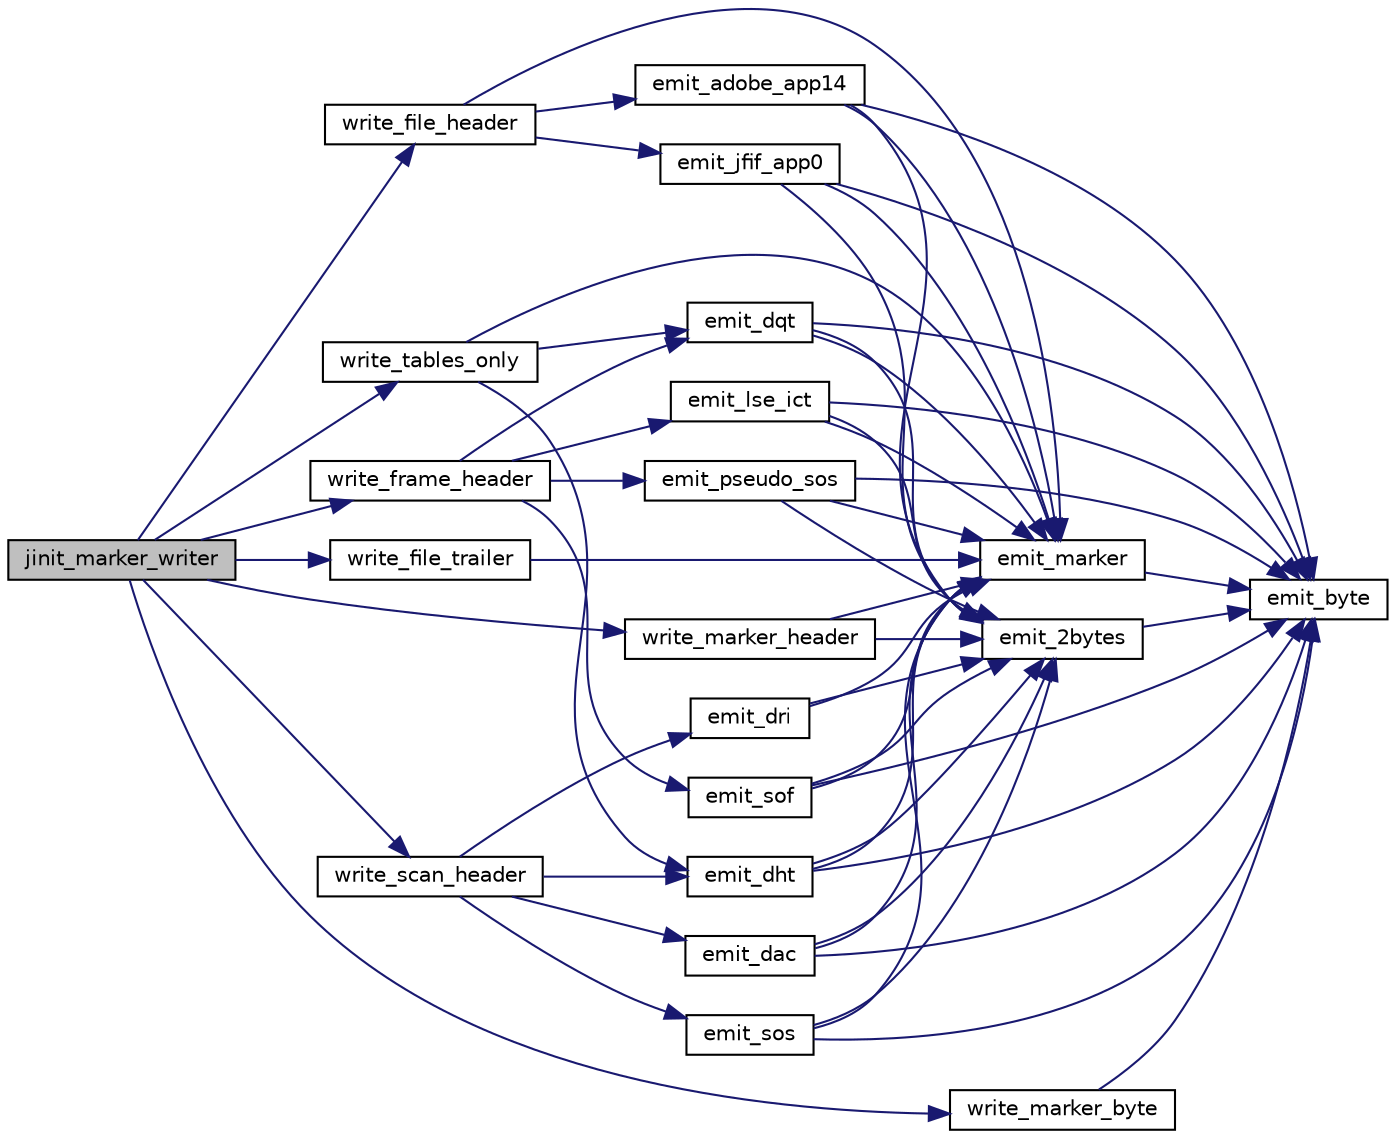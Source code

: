 digraph "jinit_marker_writer"
{
 // LATEX_PDF_SIZE
  bgcolor="transparent";
  edge [fontname="Helvetica",fontsize="10",labelfontname="Helvetica",labelfontsize="10"];
  node [fontname="Helvetica",fontsize="10",shape=record];
  rankdir="LR";
  Node186 [label="jinit_marker_writer",height=0.2,width=0.4,color="black", fillcolor="grey75", style="filled", fontcolor="black",tooltip=" "];
  Node186 -> Node187 [color="midnightblue",fontsize="10",style="solid",fontname="Helvetica"];
  Node187 [label="write_file_header",height=0.2,width=0.4,color="black",URL="$jcmarker_8c.html#a0a1af4c95150b6cc958ce4a04580800d",tooltip=" "];
  Node187 -> Node188 [color="midnightblue",fontsize="10",style="solid",fontname="Helvetica"];
  Node188 [label="emit_marker",height=0.2,width=0.4,color="black",URL="$jcmarker_8c.html#ac0f824579de49431507514270155e053",tooltip=" "];
  Node188 -> Node189 [color="midnightblue",fontsize="10",style="solid",fontname="Helvetica"];
  Node189 [label="emit_byte",height=0.2,width=0.4,color="black",URL="$jcmarker_8c.html#a08eca462b2b57f23ee007a57a39dbded",tooltip=" "];
  Node187 -> Node190 [color="midnightblue",fontsize="10",style="solid",fontname="Helvetica"];
  Node190 [label="emit_jfif_app0",height=0.2,width=0.4,color="black",URL="$jcmarker_8c.html#ad0957068cf43f1aa44ed160e1b411052",tooltip=" "];
  Node190 -> Node188 [color="midnightblue",fontsize="10",style="solid",fontname="Helvetica"];
  Node190 -> Node191 [color="midnightblue",fontsize="10",style="solid",fontname="Helvetica"];
  Node191 [label="emit_2bytes",height=0.2,width=0.4,color="black",URL="$jcmarker_8c.html#ab1f72cd7a3d8f4b5679ddc051e44ad17",tooltip=" "];
  Node191 -> Node189 [color="midnightblue",fontsize="10",style="solid",fontname="Helvetica"];
  Node190 -> Node189 [color="midnightblue",fontsize="10",style="solid",fontname="Helvetica"];
  Node187 -> Node192 [color="midnightblue",fontsize="10",style="solid",fontname="Helvetica"];
  Node192 [label="emit_adobe_app14",height=0.2,width=0.4,color="black",URL="$jcmarker_8c.html#a19ee6b6104b8026995037a20745879f6",tooltip=" "];
  Node192 -> Node188 [color="midnightblue",fontsize="10",style="solid",fontname="Helvetica"];
  Node192 -> Node191 [color="midnightblue",fontsize="10",style="solid",fontname="Helvetica"];
  Node192 -> Node189 [color="midnightblue",fontsize="10",style="solid",fontname="Helvetica"];
  Node186 -> Node193 [color="midnightblue",fontsize="10",style="solid",fontname="Helvetica"];
  Node193 [label="write_frame_header",height=0.2,width=0.4,color="black",URL="$jcmarker_8c.html#a3ca174ee750f1f7a7d703f49cece9734",tooltip=" "];
  Node193 -> Node194 [color="midnightblue",fontsize="10",style="solid",fontname="Helvetica"];
  Node194 [label="emit_dqt",height=0.2,width=0.4,color="black",URL="$jcmarker_8c.html#a6cc5e3a20e8bad4d24479574747cce64",tooltip=" "];
  Node194 -> Node188 [color="midnightblue",fontsize="10",style="solid",fontname="Helvetica"];
  Node194 -> Node191 [color="midnightblue",fontsize="10",style="solid",fontname="Helvetica"];
  Node194 -> Node189 [color="midnightblue",fontsize="10",style="solid",fontname="Helvetica"];
  Node193 -> Node195 [color="midnightblue",fontsize="10",style="solid",fontname="Helvetica"];
  Node195 [label="emit_sof",height=0.2,width=0.4,color="black",URL="$jcmarker_8c.html#a8bb5c40405a1291ecec9963ae578ea1b",tooltip=" "];
  Node195 -> Node188 [color="midnightblue",fontsize="10",style="solid",fontname="Helvetica"];
  Node195 -> Node191 [color="midnightblue",fontsize="10",style="solid",fontname="Helvetica"];
  Node195 -> Node189 [color="midnightblue",fontsize="10",style="solid",fontname="Helvetica"];
  Node193 -> Node196 [color="midnightblue",fontsize="10",style="solid",fontname="Helvetica"];
  Node196 [label="emit_lse_ict",height=0.2,width=0.4,color="black",URL="$jcmarker_8c.html#aeb3414e165d24b8d43e1adbc45144c1d",tooltip=" "];
  Node196 -> Node188 [color="midnightblue",fontsize="10",style="solid",fontname="Helvetica"];
  Node196 -> Node191 [color="midnightblue",fontsize="10",style="solid",fontname="Helvetica"];
  Node196 -> Node189 [color="midnightblue",fontsize="10",style="solid",fontname="Helvetica"];
  Node193 -> Node197 [color="midnightblue",fontsize="10",style="solid",fontname="Helvetica"];
  Node197 [label="emit_pseudo_sos",height=0.2,width=0.4,color="black",URL="$jcmarker_8c.html#a71e6a2ffc5e8ad85093f13e63e20245e",tooltip=" "];
  Node197 -> Node188 [color="midnightblue",fontsize="10",style="solid",fontname="Helvetica"];
  Node197 -> Node191 [color="midnightblue",fontsize="10",style="solid",fontname="Helvetica"];
  Node197 -> Node189 [color="midnightblue",fontsize="10",style="solid",fontname="Helvetica"];
  Node186 -> Node198 [color="midnightblue",fontsize="10",style="solid",fontname="Helvetica"];
  Node198 [label="write_scan_header",height=0.2,width=0.4,color="black",URL="$jcmarker_8c.html#ade06dd93aedf31146a4833c22b7bd57b",tooltip=" "];
  Node198 -> Node199 [color="midnightblue",fontsize="10",style="solid",fontname="Helvetica"];
  Node199 [label="emit_dac",height=0.2,width=0.4,color="black",URL="$jcmarker_8c.html#a92d70e6b832c43ede38ced054866a3cc",tooltip=" "];
  Node199 -> Node188 [color="midnightblue",fontsize="10",style="solid",fontname="Helvetica"];
  Node199 -> Node191 [color="midnightblue",fontsize="10",style="solid",fontname="Helvetica"];
  Node199 -> Node189 [color="midnightblue",fontsize="10",style="solid",fontname="Helvetica"];
  Node198 -> Node200 [color="midnightblue",fontsize="10",style="solid",fontname="Helvetica"];
  Node200 [label="emit_dht",height=0.2,width=0.4,color="black",URL="$jcmarker_8c.html#a839c33d6c5d9883577d83ce4cfcf88a6",tooltip=" "];
  Node200 -> Node188 [color="midnightblue",fontsize="10",style="solid",fontname="Helvetica"];
  Node200 -> Node191 [color="midnightblue",fontsize="10",style="solid",fontname="Helvetica"];
  Node200 -> Node189 [color="midnightblue",fontsize="10",style="solid",fontname="Helvetica"];
  Node198 -> Node201 [color="midnightblue",fontsize="10",style="solid",fontname="Helvetica"];
  Node201 [label="emit_dri",height=0.2,width=0.4,color="black",URL="$jcmarker_8c.html#a76c638a8685ee48aa414de476b5998d6",tooltip=" "];
  Node201 -> Node188 [color="midnightblue",fontsize="10",style="solid",fontname="Helvetica"];
  Node201 -> Node191 [color="midnightblue",fontsize="10",style="solid",fontname="Helvetica"];
  Node198 -> Node202 [color="midnightblue",fontsize="10",style="solid",fontname="Helvetica"];
  Node202 [label="emit_sos",height=0.2,width=0.4,color="black",URL="$jcmarker_8c.html#ae72bfcae96db1561502599d5e2fad2e1",tooltip=" "];
  Node202 -> Node188 [color="midnightblue",fontsize="10",style="solid",fontname="Helvetica"];
  Node202 -> Node191 [color="midnightblue",fontsize="10",style="solid",fontname="Helvetica"];
  Node202 -> Node189 [color="midnightblue",fontsize="10",style="solid",fontname="Helvetica"];
  Node186 -> Node203 [color="midnightblue",fontsize="10",style="solid",fontname="Helvetica"];
  Node203 [label="write_file_trailer",height=0.2,width=0.4,color="black",URL="$jcmarker_8c.html#ab695fb3ccfb33e10a7d80689cd08d166",tooltip=" "];
  Node203 -> Node188 [color="midnightblue",fontsize="10",style="solid",fontname="Helvetica"];
  Node186 -> Node204 [color="midnightblue",fontsize="10",style="solid",fontname="Helvetica"];
  Node204 [label="write_tables_only",height=0.2,width=0.4,color="black",URL="$jcmarker_8c.html#af5564bc6ecf1f982f588f18637c73906",tooltip=" "];
  Node204 -> Node188 [color="midnightblue",fontsize="10",style="solid",fontname="Helvetica"];
  Node204 -> Node194 [color="midnightblue",fontsize="10",style="solid",fontname="Helvetica"];
  Node204 -> Node200 [color="midnightblue",fontsize="10",style="solid",fontname="Helvetica"];
  Node186 -> Node205 [color="midnightblue",fontsize="10",style="solid",fontname="Helvetica"];
  Node205 [label="write_marker_header",height=0.2,width=0.4,color="black",URL="$jcmarker_8c.html#a8c03fbb86d90f4dddf41d4d7002ec881",tooltip=" "];
  Node205 -> Node188 [color="midnightblue",fontsize="10",style="solid",fontname="Helvetica"];
  Node205 -> Node191 [color="midnightblue",fontsize="10",style="solid",fontname="Helvetica"];
  Node186 -> Node206 [color="midnightblue",fontsize="10",style="solid",fontname="Helvetica"];
  Node206 [label="write_marker_byte",height=0.2,width=0.4,color="black",URL="$jcmarker_8c.html#a6cbd2d536978f7c91a0ff7f2580e1a52",tooltip=" "];
  Node206 -> Node189 [color="midnightblue",fontsize="10",style="solid",fontname="Helvetica"];
}
